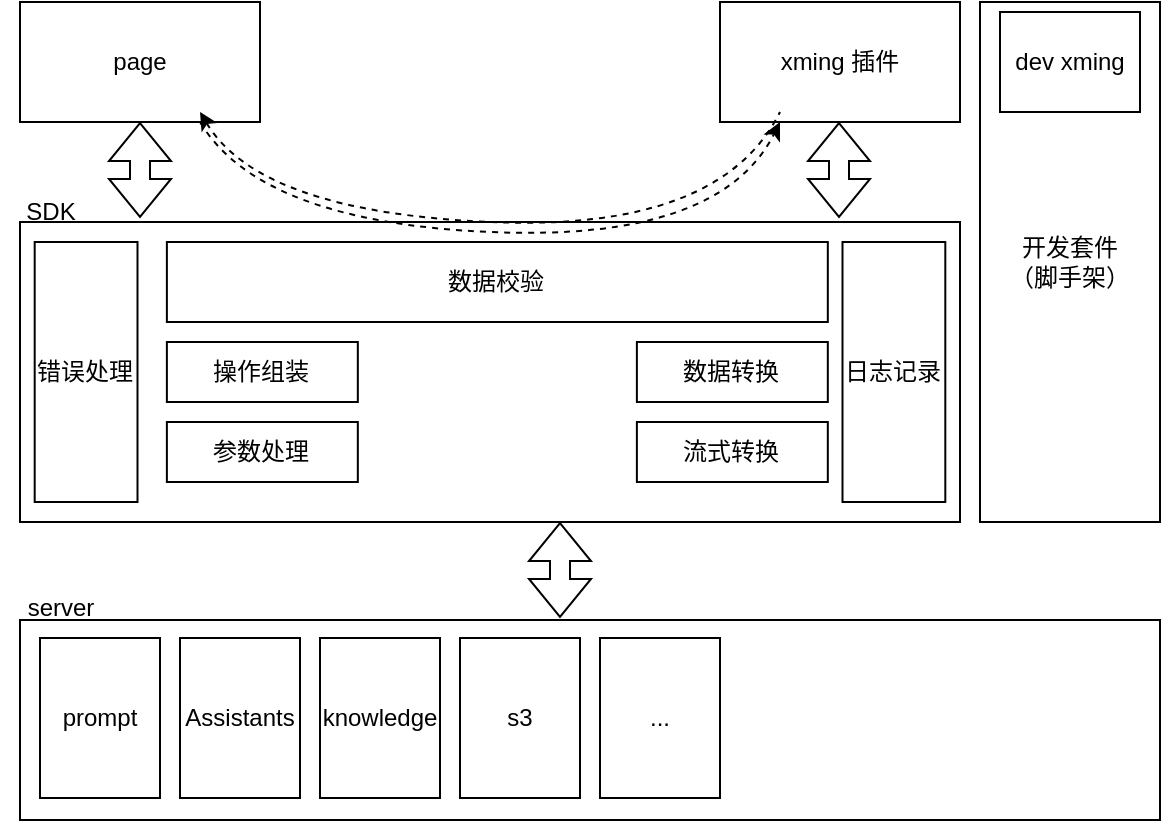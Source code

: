 <mxfile version="24.6.4" type="github">
  <diagram name="第 1 页" id="6-X0xj8OGYrMKmh0F_nJ">
    <mxGraphModel dx="906" dy="620" grid="1" gridSize="10" guides="1" tooltips="1" connect="1" arrows="1" fold="1" page="1" pageScale="1" pageWidth="5000" pageHeight="5000" math="0" shadow="0">
      <root>
        <mxCell id="0" />
        <mxCell id="1" parent="0" />
        <mxCell id="aBGzTBD0Jh0d6HExCQwd-2" value="page" style="rounded=0;whiteSpace=wrap;html=1;" vertex="1" parent="1">
          <mxGeometry x="290" y="850" width="120" height="60" as="geometry" />
        </mxCell>
        <mxCell id="aBGzTBD0Jh0d6HExCQwd-3" value="xming 插件" style="rounded=0;whiteSpace=wrap;html=1;" vertex="1" parent="1">
          <mxGeometry x="640" y="850" width="120" height="60" as="geometry" />
        </mxCell>
        <mxCell id="aBGzTBD0Jh0d6HExCQwd-12" value="SDK" style="text;html=1;align=center;verticalAlign=middle;resizable=0;points=[];autosize=1;strokeColor=none;fillColor=none;" vertex="1" parent="1">
          <mxGeometry x="280" y="940" width="50" height="30" as="geometry" />
        </mxCell>
        <mxCell id="aBGzTBD0Jh0d6HExCQwd-21" value="" style="group" vertex="1" connectable="0" parent="1">
          <mxGeometry x="290" y="960" width="470" height="150" as="geometry" />
        </mxCell>
        <mxCell id="aBGzTBD0Jh0d6HExCQwd-1" value="" style="rounded=0;whiteSpace=wrap;html=1;" vertex="1" parent="aBGzTBD0Jh0d6HExCQwd-21">
          <mxGeometry width="470" height="150" as="geometry" />
        </mxCell>
        <mxCell id="aBGzTBD0Jh0d6HExCQwd-13" value="错误处理" style="rounded=0;whiteSpace=wrap;html=1;" vertex="1" parent="aBGzTBD0Jh0d6HExCQwd-21">
          <mxGeometry x="7.344" y="10" width="51.406" height="130" as="geometry" />
        </mxCell>
        <mxCell id="aBGzTBD0Jh0d6HExCQwd-14" value="日志记录" style="rounded=0;whiteSpace=wrap;html=1;" vertex="1" parent="aBGzTBD0Jh0d6HExCQwd-21">
          <mxGeometry x="411.25" y="10" width="51.406" height="130" as="geometry" />
        </mxCell>
        <mxCell id="aBGzTBD0Jh0d6HExCQwd-15" value="数据校验" style="rounded=0;whiteSpace=wrap;html=1;" vertex="1" parent="aBGzTBD0Jh0d6HExCQwd-21">
          <mxGeometry x="73.438" y="10" width="330.469" height="40" as="geometry" />
        </mxCell>
        <mxCell id="aBGzTBD0Jh0d6HExCQwd-16" value="操作组装" style="rounded=0;whiteSpace=wrap;html=1;" vertex="1" parent="aBGzTBD0Jh0d6HExCQwd-21">
          <mxGeometry x="73.438" y="60" width="95.469" height="30" as="geometry" />
        </mxCell>
        <mxCell id="aBGzTBD0Jh0d6HExCQwd-17" value="参数处理" style="rounded=0;whiteSpace=wrap;html=1;" vertex="1" parent="aBGzTBD0Jh0d6HExCQwd-21">
          <mxGeometry x="73.438" y="100" width="95.469" height="30" as="geometry" />
        </mxCell>
        <mxCell id="aBGzTBD0Jh0d6HExCQwd-19" value="流式转换" style="rounded=0;whiteSpace=wrap;html=1;" vertex="1" parent="aBGzTBD0Jh0d6HExCQwd-21">
          <mxGeometry x="308.438" y="100" width="95.469" height="30" as="geometry" />
        </mxCell>
        <mxCell id="aBGzTBD0Jh0d6HExCQwd-20" value="数据转换" style="rounded=0;whiteSpace=wrap;html=1;" vertex="1" parent="aBGzTBD0Jh0d6HExCQwd-21">
          <mxGeometry x="308.438" y="60" width="95.469" height="30" as="geometry" />
        </mxCell>
        <mxCell id="aBGzTBD0Jh0d6HExCQwd-22" value="开发套件&lt;br&gt;（脚手架）" style="rounded=0;whiteSpace=wrap;html=1;" vertex="1" parent="1">
          <mxGeometry x="770" y="850" width="90" height="260" as="geometry" />
        </mxCell>
        <mxCell id="aBGzTBD0Jh0d6HExCQwd-23" value="dev xming" style="rounded=0;whiteSpace=wrap;html=1;" vertex="1" parent="1">
          <mxGeometry x="780" y="855" width="70" height="50" as="geometry" />
        </mxCell>
        <mxCell id="aBGzTBD0Jh0d6HExCQwd-24" value="" style="group" vertex="1" connectable="0" parent="1">
          <mxGeometry x="280" y="1138" width="580" height="120" as="geometry" />
        </mxCell>
        <mxCell id="aBGzTBD0Jh0d6HExCQwd-4" value="" style="rounded=0;whiteSpace=wrap;html=1;" vertex="1" parent="aBGzTBD0Jh0d6HExCQwd-24">
          <mxGeometry x="10" y="21" width="570" height="100" as="geometry" />
        </mxCell>
        <mxCell id="aBGzTBD0Jh0d6HExCQwd-5" value="prompt" style="rounded=0;whiteSpace=wrap;html=1;" vertex="1" parent="aBGzTBD0Jh0d6HExCQwd-24">
          <mxGeometry x="20" y="30" width="60" height="80" as="geometry" />
        </mxCell>
        <mxCell id="aBGzTBD0Jh0d6HExCQwd-6" value="Assistants" style="rounded=0;whiteSpace=wrap;html=1;" vertex="1" parent="aBGzTBD0Jh0d6HExCQwd-24">
          <mxGeometry x="90" y="30" width="60" height="80" as="geometry" />
        </mxCell>
        <mxCell id="aBGzTBD0Jh0d6HExCQwd-7" value="knowledge" style="rounded=0;whiteSpace=wrap;html=1;" vertex="1" parent="aBGzTBD0Jh0d6HExCQwd-24">
          <mxGeometry x="160" y="30" width="60" height="80" as="geometry" />
        </mxCell>
        <mxCell id="aBGzTBD0Jh0d6HExCQwd-8" value="s3" style="rounded=0;whiteSpace=wrap;html=1;" vertex="1" parent="aBGzTBD0Jh0d6HExCQwd-24">
          <mxGeometry x="230" y="30" width="60" height="80" as="geometry" />
        </mxCell>
        <mxCell id="aBGzTBD0Jh0d6HExCQwd-9" value="..." style="rounded=0;whiteSpace=wrap;html=1;" vertex="1" parent="aBGzTBD0Jh0d6HExCQwd-24">
          <mxGeometry x="300" y="30" width="60" height="80" as="geometry" />
        </mxCell>
        <mxCell id="aBGzTBD0Jh0d6HExCQwd-11" value="server" style="text;html=1;align=center;verticalAlign=middle;resizable=0;points=[];autosize=1;strokeColor=none;fillColor=none;" vertex="1" parent="aBGzTBD0Jh0d6HExCQwd-24">
          <mxGeometry width="60" height="30" as="geometry" />
        </mxCell>
        <mxCell id="aBGzTBD0Jh0d6HExCQwd-28" value="" style="shape=flexArrow;endArrow=classic;startArrow=classic;html=1;rounded=0;entryX=0.5;entryY=1;entryDx=0;entryDy=0;" edge="1" parent="aBGzTBD0Jh0d6HExCQwd-24">
          <mxGeometry width="100" height="100" relative="1" as="geometry">
            <mxPoint x="280" y="20" as="sourcePoint" />
            <mxPoint x="280" y="-28" as="targetPoint" />
          </mxGeometry>
        </mxCell>
        <mxCell id="aBGzTBD0Jh0d6HExCQwd-26" value="" style="shape=flexArrow;endArrow=classic;startArrow=classic;html=1;rounded=0;entryX=0.5;entryY=1;entryDx=0;entryDy=0;" edge="1" parent="1" target="aBGzTBD0Jh0d6HExCQwd-2">
          <mxGeometry width="100" height="100" relative="1" as="geometry">
            <mxPoint x="350" y="958" as="sourcePoint" />
            <mxPoint x="350" y="910" as="targetPoint" />
          </mxGeometry>
        </mxCell>
        <mxCell id="aBGzTBD0Jh0d6HExCQwd-27" value="" style="shape=flexArrow;endArrow=classic;startArrow=classic;html=1;rounded=0;entryX=0.5;entryY=1;entryDx=0;entryDy=0;" edge="1" parent="1">
          <mxGeometry width="100" height="100" relative="1" as="geometry">
            <mxPoint x="699.5" y="958" as="sourcePoint" />
            <mxPoint x="699.5" y="910" as="targetPoint" />
          </mxGeometry>
        </mxCell>
        <mxCell id="aBGzTBD0Jh0d6HExCQwd-29" value="" style="curved=1;endArrow=classic;html=1;rounded=0;entryX=0.25;entryY=1;entryDx=0;entryDy=0;dashed=1;" edge="1" parent="1" target="aBGzTBD0Jh0d6HExCQwd-3">
          <mxGeometry width="50" height="50" relative="1" as="geometry">
            <mxPoint x="380" y="910" as="sourcePoint" />
            <mxPoint x="430" y="860" as="targetPoint" />
            <Array as="points">
              <mxPoint x="410" y="960" />
              <mxPoint x="640" y="970" />
            </Array>
          </mxGeometry>
        </mxCell>
        <mxCell id="aBGzTBD0Jh0d6HExCQwd-30" value="" style="curved=1;endArrow=none;html=1;rounded=0;entryX=0.25;entryY=1;entryDx=0;entryDy=0;dashed=1;startArrow=classic;startFill=1;endFill=0;" edge="1" parent="1">
          <mxGeometry width="50" height="50" relative="1" as="geometry">
            <mxPoint x="380" y="905" as="sourcePoint" />
            <mxPoint x="670" y="905" as="targetPoint" />
            <Array as="points">
              <mxPoint x="410" y="955" />
              <mxPoint x="640" y="965" />
            </Array>
          </mxGeometry>
        </mxCell>
      </root>
    </mxGraphModel>
  </diagram>
</mxfile>
